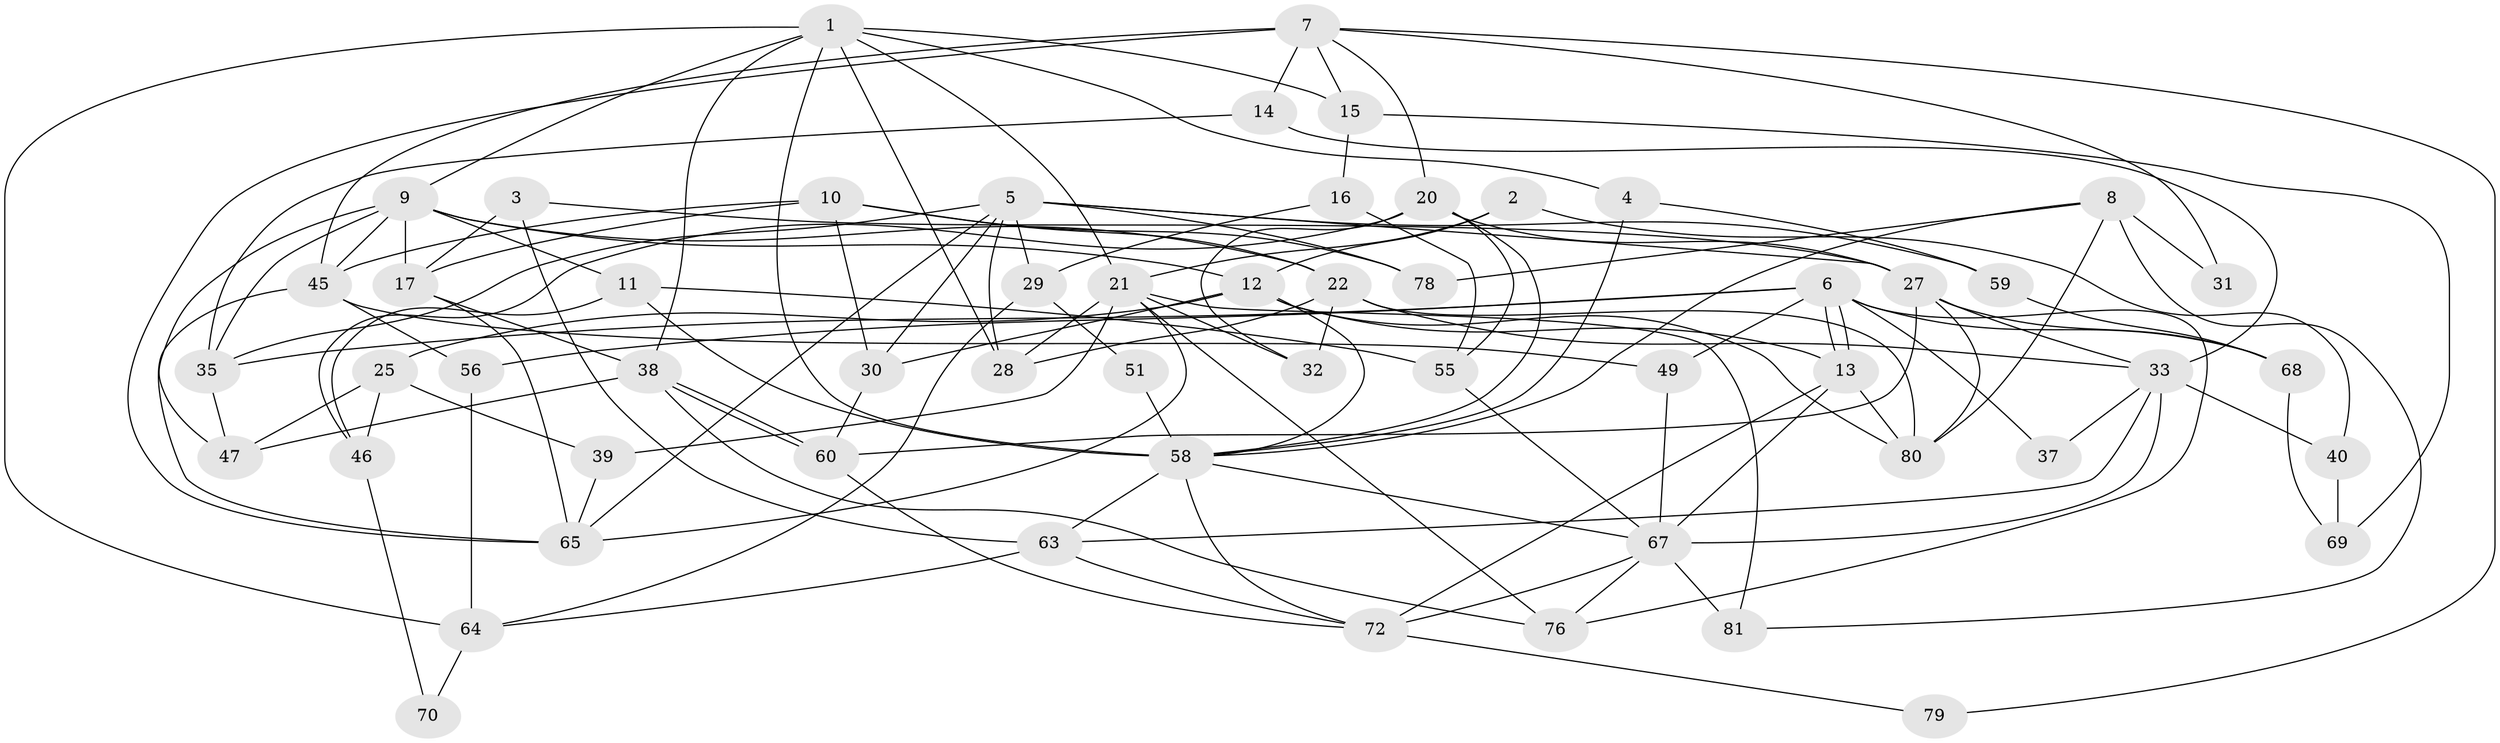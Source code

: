 // Generated by graph-tools (version 1.1) at 2025/52/02/27/25 19:52:06]
// undirected, 56 vertices, 132 edges
graph export_dot {
graph [start="1"]
  node [color=gray90,style=filled];
  1 [super="+54"];
  2 [super="+23"];
  3;
  4;
  5 [super="+42"];
  6 [super="+74"];
  7 [super="+24"];
  8 [super="+41"];
  9 [super="+53"];
  10 [super="+34"];
  11 [super="+57"];
  12 [super="+19"];
  13 [super="+43"];
  14 [super="+18"];
  15;
  16;
  17;
  20 [super="+52"];
  21 [super="+75"];
  22 [super="+44"];
  25 [super="+26"];
  27 [super="+66"];
  28;
  29;
  30 [super="+36"];
  31;
  32;
  33 [super="+48"];
  35;
  37;
  38 [super="+62"];
  39;
  40;
  45 [super="+61"];
  46;
  47 [super="+50"];
  49;
  51;
  55;
  56;
  58 [super="+77"];
  59;
  60;
  63 [super="+71"];
  64;
  65 [super="+73"];
  67;
  68;
  69;
  70;
  72;
  76;
  78;
  79;
  80;
  81;
  1 -- 64;
  1 -- 9;
  1 -- 4;
  1 -- 28;
  1 -- 58;
  1 -- 21;
  1 -- 38;
  1 -- 15;
  2 -- 21;
  2 -- 40;
  2 -- 12;
  3 -- 27;
  3 -- 17;
  3 -- 63;
  4 -- 59;
  4 -- 58;
  5 -- 29;
  5 -- 35;
  5 -- 59;
  5 -- 65;
  5 -- 28;
  5 -- 78;
  5 -- 30;
  5 -- 27;
  6 -- 35;
  6 -- 13;
  6 -- 13;
  6 -- 37;
  6 -- 49;
  6 -- 68;
  6 -- 56;
  6 -- 76;
  7 -- 65;
  7 -- 15;
  7 -- 31;
  7 -- 20;
  7 -- 14 [weight=2];
  7 -- 79;
  7 -- 45;
  8 -- 78;
  8 -- 31;
  8 -- 81;
  8 -- 58;
  8 -- 80;
  9 -- 22;
  9 -- 35;
  9 -- 11;
  9 -- 45;
  9 -- 17;
  9 -- 47;
  9 -- 12;
  10 -- 45;
  10 -- 17;
  10 -- 78;
  10 -- 30;
  10 -- 22;
  11 -- 55;
  11 -- 58;
  11 -- 46;
  12 -- 58;
  12 -- 25;
  12 -- 80;
  12 -- 30;
  12 -- 13;
  13 -- 72;
  13 -- 80;
  13 -- 67;
  14 -- 35;
  14 -- 33;
  15 -- 16;
  15 -- 69;
  16 -- 55;
  16 -- 29;
  17 -- 65;
  17 -- 38;
  20 -- 32;
  20 -- 46;
  20 -- 58;
  20 -- 55;
  20 -- 27;
  21 -- 32;
  21 -- 39;
  21 -- 76;
  21 -- 81;
  21 -- 65;
  21 -- 28;
  22 -- 32;
  22 -- 33;
  22 -- 80;
  22 -- 28;
  25 -- 39;
  25 -- 46;
  25 -- 47;
  27 -- 68;
  27 -- 60;
  27 -- 80;
  27 -- 33;
  29 -- 51;
  29 -- 64;
  30 -- 60;
  33 -- 37 [weight=2];
  33 -- 67;
  33 -- 40;
  33 -- 63;
  35 -- 47;
  38 -- 60;
  38 -- 60;
  38 -- 76;
  38 -- 47;
  39 -- 65;
  40 -- 69;
  45 -- 49 [weight=2];
  45 -- 56;
  45 -- 65;
  46 -- 70;
  49 -- 67;
  51 -- 58;
  55 -- 67;
  56 -- 64;
  58 -- 72;
  58 -- 67;
  58 -- 63;
  59 -- 68;
  60 -- 72;
  63 -- 72;
  63 -- 64;
  64 -- 70;
  67 -- 76;
  67 -- 72;
  67 -- 81;
  68 -- 69;
  72 -- 79;
}
